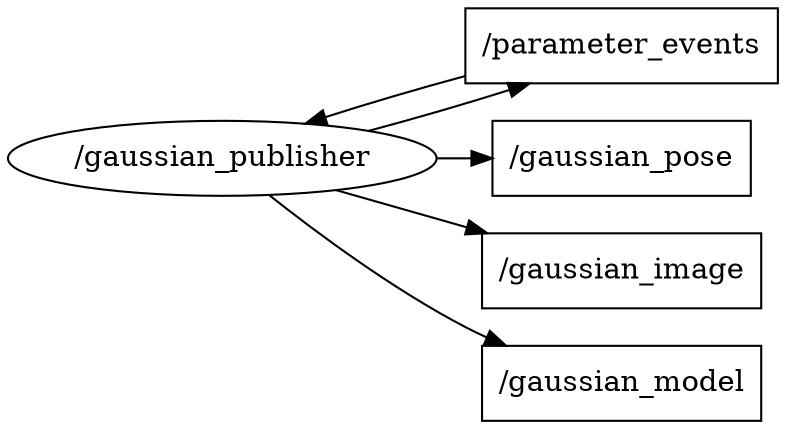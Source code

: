 digraph graphname {
	graph [bb="0,0,369.38,198",
		compound=True,
		rank=same,
		rankdir=LR,
		ranksep=0.2
	];
	node [label="\N"];
	t___gaussian_pose	[URL=topic_3A__gaussian_pose,
		height=0.5,
		label="/gaussian_pose",
		pos="294.38,126",
		shape=box,
		tooltip="topic:/gaussian_pose",
		width=1.7222];
	t___parameter_events	[URL=topic_3A__parameter_events,
		height=0.5,
		label="/parameter_events",
		pos="294.38,180",
		shape=box,
		tooltip="topic:/parameter_events",
		width=2.0833];
	n___gaussian_publisher	[URL=__gaussian_publisher,
		height=0.5,
		label="/gaussian_publisher",
		pos="102.69,126",
		shape=ellipse,
		tooltip="/gaussian_publisher",
		width=2.8525];
	t___parameter_events -> n___gaussian_publisher	[edgetooltip="Subscription\nnode_name: /gaussian_publisher\ntopic_name: /parameter_events\nQoS settings\n- reliability: reliable\n- durability: volatile\n- lifespan: 2147483651294967295 ns\n- deadline: 2147483651294967295 ns\n- liveliness: automatic\n- liveliness_lease_duration: 2147483651294967295 ns\n- avoid_ros_namespace_conventions: False",
		penwidth=1,
		pos="e,142.54,142.63 219.3,165.51 196.77,159.42 172.6,152.33 152.22,145.79"];
	t___gaussian_image	[URL=topic_3A__gaussian_image,
		height=0.5,
		label="/gaussian_image",
		pos="294.38,72",
		shape=box,
		tooltip="topic:/gaussian_image",
		width=1.8611];
	t___gaussian_model	[URL=topic_3A__gaussian_model,
		height=0.5,
		label="/gaussian_model",
		pos="294.38,18",
		shape=box,
		tooltip="topic:/gaussian_model",
		width=1.8611];
	n___gaussian_publisher -> t___gaussian_pose	[edgetooltip="Publisher\nnode_name: /gaussian_publisher\ntopic_name: /gaussian_pose\nQoS settings\n- reliability: reliable\n- durability: volatile\n- lifespan: 2147483651294967295 ns\n- deadline: 2147483651294967295 ns\n- liveliness: automatic\n- liveliness_lease_duration: 2147483651294967295 ns\n- avoid_ros_namespace_conventions: False",
		penwidth=1,
		pos="e,232.3,126 205.48,126 211.05,126 216.59,126 222.01,126"];
	n___gaussian_publisher -> t___parameter_events	[edgetooltip="Publisher\nnode_name: /gaussian_publisher\ntopic_name: /parameter_events\nQoS settings\n- reliability: reliable\n- durability: volatile\n- lifespan: 2147483651294967295 ns\n- deadline: 2147483651294967295 ns\n- liveliness: automatic\n- liveliness_lease_duration: 2147483651294967295 ns\n- avoid_ros_namespace_conventions: False",
		penwidth=1,
		pos="e,250.18,161.93 172.98,139.2 195.27,145.15 219.6,152.21 240.52,158.83"];
	n___gaussian_publisher -> t___gaussian_image	[edgetooltip="Publisher\nnode_name: /gaussian_publisher\ntopic_name: /gaussian_image\nQoS settings\n- reliability: reliable\n- durability: volatile\n- lifespan: 2147483651294967295 ns\n- deadline: 2147483651294967295 ns\n- liveliness: automatic\n- liveliness_lease_duration: 2147483651294967295 ns\n- avoid_ros_namespace_conventions: False",
		penwidth=1,
		pos="e,229.84,90.089 157.29,110.74 176.77,105.2 199.14,98.828 220.04,92.879"];
	n___gaussian_publisher -> t___gaussian_model	[edgetooltip="Publisher\nnode_name: /gaussian_publisher\ntopic_name: /gaussian_model\nQoS settings\n- reliability: reliable\n- durability: volatile\n- lifespan: 2147483651294967295 ns\n- deadline: 2147483651294967295 ns\n- liveliness: automatic\n- liveliness_lease_duration: 2147483651294967295 ns\n- avoid_ros_namespace_conventions: False",
		penwidth=1,
		pos="e,238.92,36.012 125.2,108.35 147.64,90.575 184.37,63.241 219.38,45 222.67,43.288 226.09,41.636 229.57,40.05"];
}
